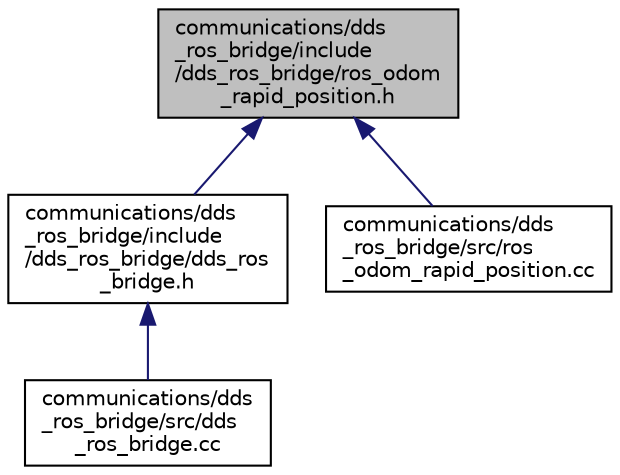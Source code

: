 digraph "communications/dds_ros_bridge/include/dds_ros_bridge/ros_odom_rapid_position.h"
{
 // LATEX_PDF_SIZE
  edge [fontname="Helvetica",fontsize="10",labelfontname="Helvetica",labelfontsize="10"];
  node [fontname="Helvetica",fontsize="10",shape=record];
  Node1 [label="communications/dds\l_ros_bridge/include\l/dds_ros_bridge/ros_odom\l_rapid_position.h",height=0.2,width=0.4,color="black", fillcolor="grey75", style="filled", fontcolor="black",tooltip=" "];
  Node1 -> Node2 [dir="back",color="midnightblue",fontsize="10",style="solid",fontname="Helvetica"];
  Node2 [label="communications/dds\l_ros_bridge/include\l/dds_ros_bridge/dds_ros\l_bridge.h",height=0.2,width=0.4,color="black", fillcolor="white", style="filled",URL="$dds__ros__bridge_8h.html",tooltip=" "];
  Node2 -> Node3 [dir="back",color="midnightblue",fontsize="10",style="solid",fontname="Helvetica"];
  Node3 [label="communications/dds\l_ros_bridge/src/dds\l_ros_bridge.cc",height=0.2,width=0.4,color="black", fillcolor="white", style="filled",URL="$dds__ros__bridge_8cc.html",tooltip=" "];
  Node1 -> Node4 [dir="back",color="midnightblue",fontsize="10",style="solid",fontname="Helvetica"];
  Node4 [label="communications/dds\l_ros_bridge/src/ros\l_odom_rapid_position.cc",height=0.2,width=0.4,color="black", fillcolor="white", style="filled",URL="$ros__odom__rapid__position_8cc.html",tooltip=" "];
}
